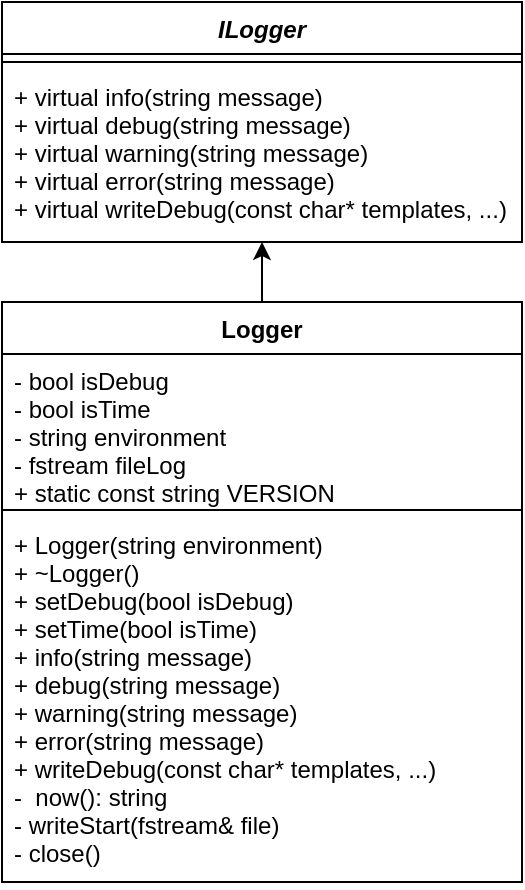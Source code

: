 <mxfile version="15.9.4" type="device"><diagram id="mN1Md7InP7AHK-9kMlhZ" name="Page-1"><mxGraphModel dx="569" dy="305" grid="1" gridSize="10" guides="1" tooltips="1" connect="1" arrows="1" fold="1" page="1" pageScale="1" pageWidth="827" pageHeight="1169" math="0" shadow="0"><root><mxCell id="0"/><mxCell id="1" parent="0"/><mxCell id="JW_NaIL5t-5yBUxp0vlr-1" value="ILogger" style="swimlane;fontStyle=3;align=center;verticalAlign=top;childLayout=stackLayout;horizontal=1;startSize=26;horizontalStack=0;resizeParent=1;resizeParentMax=0;resizeLast=0;collapsible=1;marginBottom=0;" vertex="1" parent="1"><mxGeometry x="170" y="230" width="260" height="120" as="geometry"/></mxCell><mxCell id="JW_NaIL5t-5yBUxp0vlr-3" value="" style="line;strokeWidth=1;fillColor=none;align=left;verticalAlign=middle;spacingTop=-1;spacingLeft=3;spacingRight=3;rotatable=0;labelPosition=right;points=[];portConstraint=eastwest;" vertex="1" parent="JW_NaIL5t-5yBUxp0vlr-1"><mxGeometry y="26" width="260" height="8" as="geometry"/></mxCell><mxCell id="JW_NaIL5t-5yBUxp0vlr-4" value="+ virtual info(string message)&#10;+ virtual debug(string message)&#10;+ virtual warning(string message)&#10;+ virtual error(string message)&#10;+ virtual writeDebug(const char* templates, ...)" style="text;strokeColor=none;fillColor=none;align=left;verticalAlign=top;spacingLeft=4;spacingRight=4;overflow=hidden;rotatable=0;points=[[0,0.5],[1,0.5]];portConstraint=eastwest;" vertex="1" parent="JW_NaIL5t-5yBUxp0vlr-1"><mxGeometry y="34" width="260" height="86" as="geometry"/></mxCell><mxCell id="JW_NaIL5t-5yBUxp0vlr-10" style="edgeStyle=orthogonalEdgeStyle;rounded=0;orthogonalLoop=1;jettySize=auto;html=1;entryX=0.5;entryY=1;entryDx=0;entryDy=0;" edge="1" parent="1" source="JW_NaIL5t-5yBUxp0vlr-5" target="JW_NaIL5t-5yBUxp0vlr-1"><mxGeometry relative="1" as="geometry"/></mxCell><mxCell id="JW_NaIL5t-5yBUxp0vlr-5" value="Logger" style="swimlane;fontStyle=1;align=center;verticalAlign=top;childLayout=stackLayout;horizontal=1;startSize=26;horizontalStack=0;resizeParent=1;resizeParentMax=0;resizeLast=0;collapsible=1;marginBottom=0;" vertex="1" parent="1"><mxGeometry x="170" y="380" width="260" height="290" as="geometry"/></mxCell><mxCell id="JW_NaIL5t-5yBUxp0vlr-6" value="- bool isDebug&#10;- bool isTime&#10;- string environment&#10;- fstream fileLog&#10;+ static const string VERSION" style="text;strokeColor=none;fillColor=none;align=left;verticalAlign=top;spacingLeft=4;spacingRight=4;overflow=hidden;rotatable=0;points=[[0,0.5],[1,0.5]];portConstraint=eastwest;" vertex="1" parent="JW_NaIL5t-5yBUxp0vlr-5"><mxGeometry y="26" width="260" height="74" as="geometry"/></mxCell><mxCell id="JW_NaIL5t-5yBUxp0vlr-7" value="" style="line;strokeWidth=1;fillColor=none;align=left;verticalAlign=middle;spacingTop=-1;spacingLeft=3;spacingRight=3;rotatable=0;labelPosition=right;points=[];portConstraint=eastwest;" vertex="1" parent="JW_NaIL5t-5yBUxp0vlr-5"><mxGeometry y="100" width="260" height="8" as="geometry"/></mxCell><mxCell id="JW_NaIL5t-5yBUxp0vlr-8" value="+ Logger(string environment)&#10;+ ~Logger()&#10;+ setDebug(bool isDebug)&#10;+ setTime(bool isTime)&#10;+ info(string message)&#10;+ debug(string message)&#10;+ warning(string message)&#10;+ error(string message)&#10;+ writeDebug(const char* templates, ...)&#10;-  now(): string&#10;- writeStart(fstream&amp; file)&#10;- close()" style="text;strokeColor=none;fillColor=none;align=left;verticalAlign=top;spacingLeft=4;spacingRight=4;overflow=hidden;rotatable=0;points=[[0,0.5],[1,0.5]];portConstraint=eastwest;" vertex="1" parent="JW_NaIL5t-5yBUxp0vlr-5"><mxGeometry y="108" width="260" height="182" as="geometry"/></mxCell></root></mxGraphModel></diagram></mxfile>